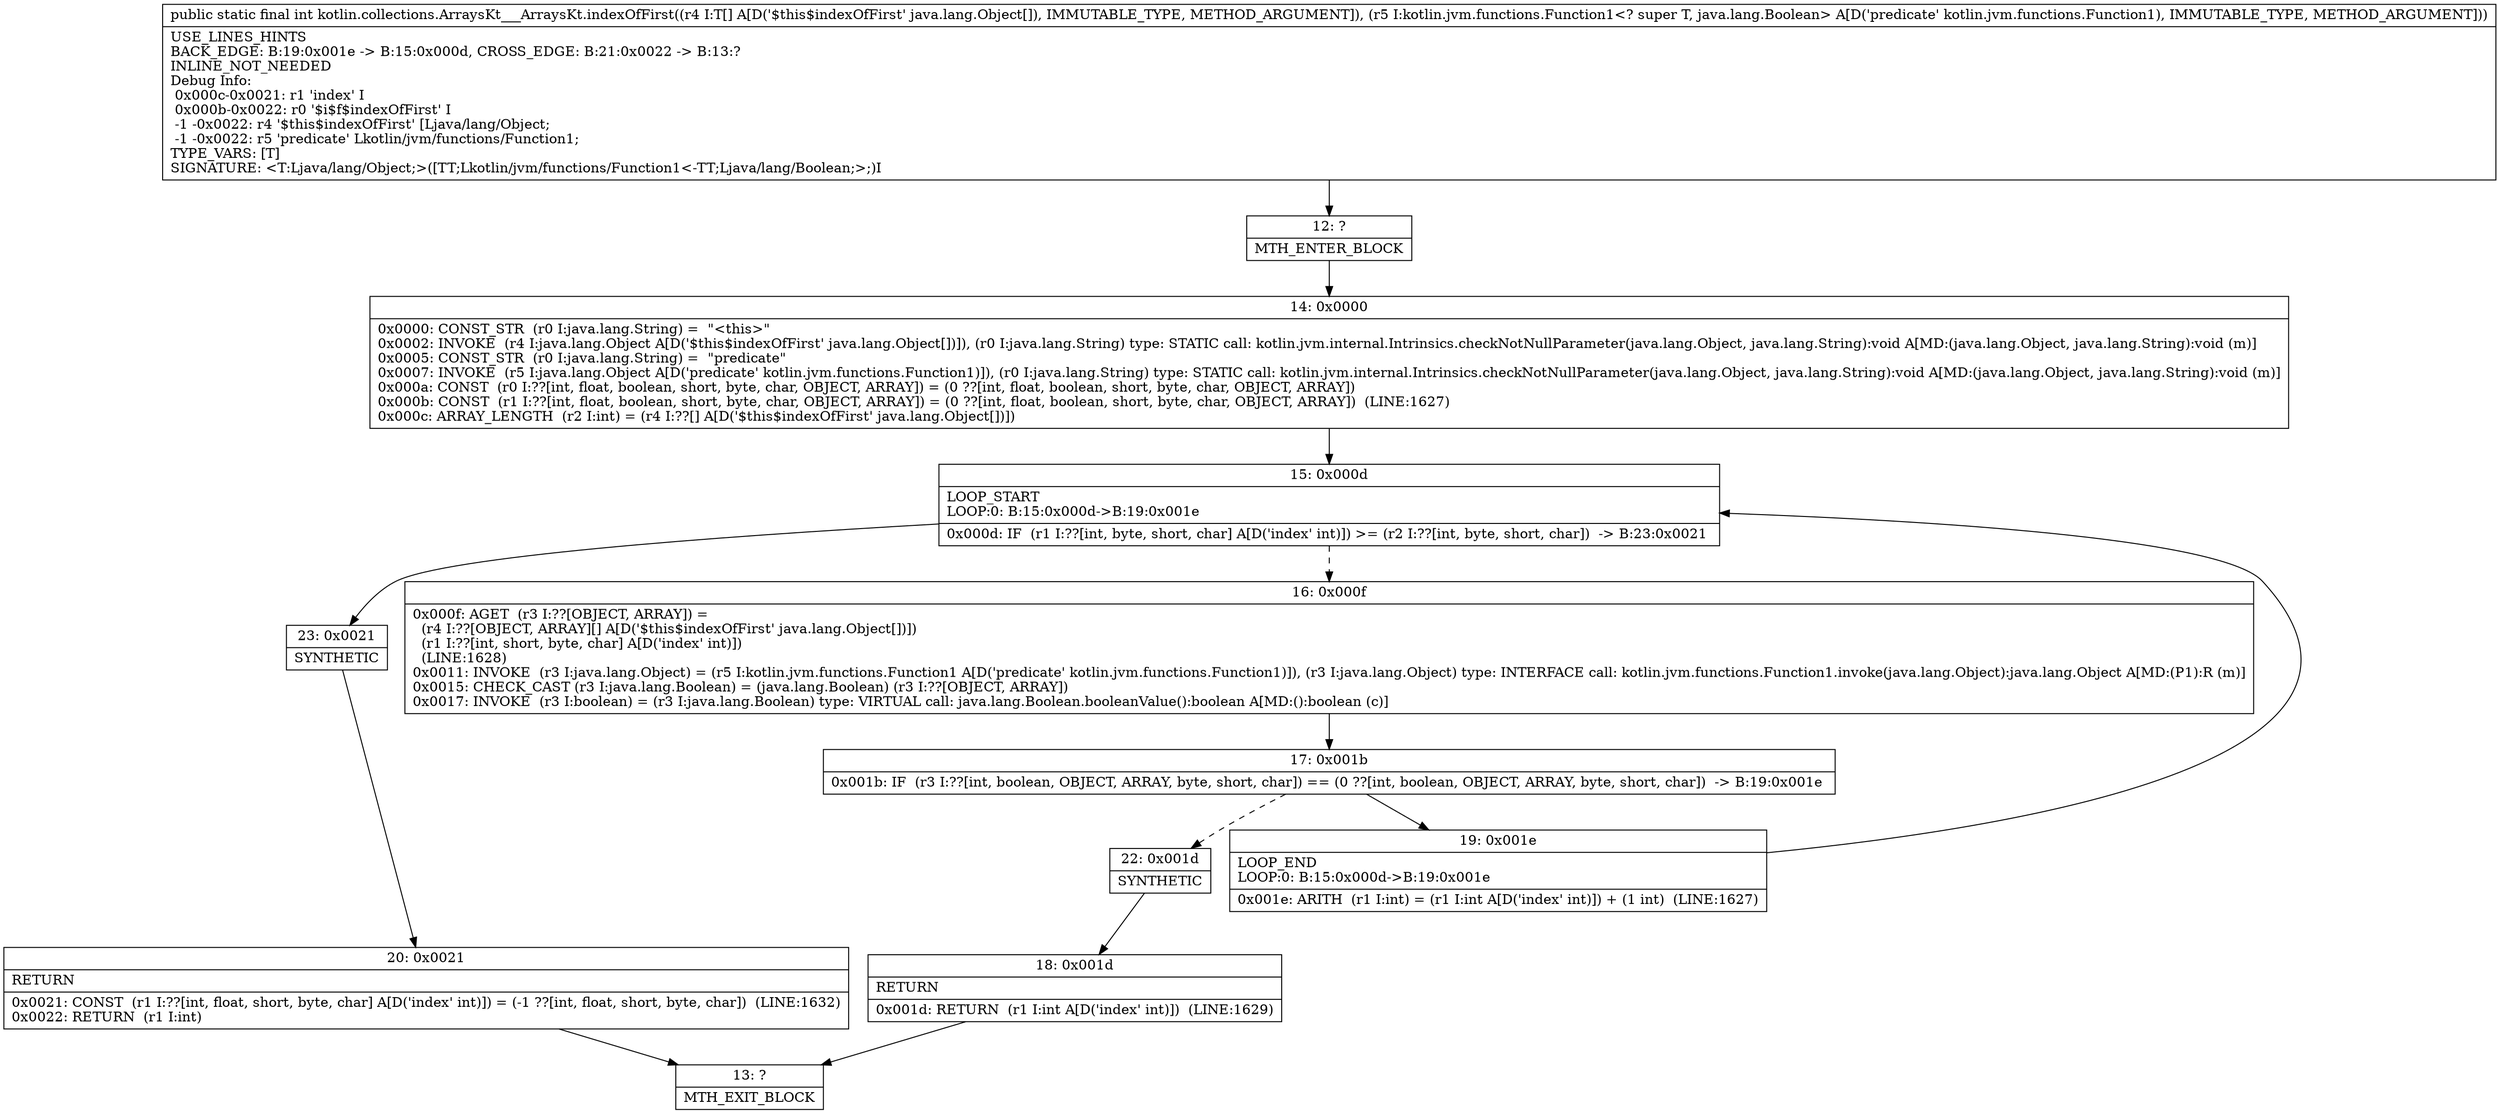 digraph "CFG forkotlin.collections.ArraysKt___ArraysKt.indexOfFirst([Ljava\/lang\/Object;Lkotlin\/jvm\/functions\/Function1;)I" {
Node_12 [shape=record,label="{12\:\ ?|MTH_ENTER_BLOCK\l}"];
Node_14 [shape=record,label="{14\:\ 0x0000|0x0000: CONST_STR  (r0 I:java.lang.String) =  \"\<this\>\" \l0x0002: INVOKE  (r4 I:java.lang.Object A[D('$this$indexOfFirst' java.lang.Object[])]), (r0 I:java.lang.String) type: STATIC call: kotlin.jvm.internal.Intrinsics.checkNotNullParameter(java.lang.Object, java.lang.String):void A[MD:(java.lang.Object, java.lang.String):void (m)]\l0x0005: CONST_STR  (r0 I:java.lang.String) =  \"predicate\" \l0x0007: INVOKE  (r5 I:java.lang.Object A[D('predicate' kotlin.jvm.functions.Function1)]), (r0 I:java.lang.String) type: STATIC call: kotlin.jvm.internal.Intrinsics.checkNotNullParameter(java.lang.Object, java.lang.String):void A[MD:(java.lang.Object, java.lang.String):void (m)]\l0x000a: CONST  (r0 I:??[int, float, boolean, short, byte, char, OBJECT, ARRAY]) = (0 ??[int, float, boolean, short, byte, char, OBJECT, ARRAY]) \l0x000b: CONST  (r1 I:??[int, float, boolean, short, byte, char, OBJECT, ARRAY]) = (0 ??[int, float, boolean, short, byte, char, OBJECT, ARRAY])  (LINE:1627)\l0x000c: ARRAY_LENGTH  (r2 I:int) = (r4 I:??[] A[D('$this$indexOfFirst' java.lang.Object[])]) \l}"];
Node_15 [shape=record,label="{15\:\ 0x000d|LOOP_START\lLOOP:0: B:15:0x000d\-\>B:19:0x001e\l|0x000d: IF  (r1 I:??[int, byte, short, char] A[D('index' int)]) \>= (r2 I:??[int, byte, short, char])  \-\> B:23:0x0021 \l}"];
Node_16 [shape=record,label="{16\:\ 0x000f|0x000f: AGET  (r3 I:??[OBJECT, ARRAY]) = \l  (r4 I:??[OBJECT, ARRAY][] A[D('$this$indexOfFirst' java.lang.Object[])])\l  (r1 I:??[int, short, byte, char] A[D('index' int)])\l  (LINE:1628)\l0x0011: INVOKE  (r3 I:java.lang.Object) = (r5 I:kotlin.jvm.functions.Function1 A[D('predicate' kotlin.jvm.functions.Function1)]), (r3 I:java.lang.Object) type: INTERFACE call: kotlin.jvm.functions.Function1.invoke(java.lang.Object):java.lang.Object A[MD:(P1):R (m)]\l0x0015: CHECK_CAST (r3 I:java.lang.Boolean) = (java.lang.Boolean) (r3 I:??[OBJECT, ARRAY]) \l0x0017: INVOKE  (r3 I:boolean) = (r3 I:java.lang.Boolean) type: VIRTUAL call: java.lang.Boolean.booleanValue():boolean A[MD:():boolean (c)]\l}"];
Node_17 [shape=record,label="{17\:\ 0x001b|0x001b: IF  (r3 I:??[int, boolean, OBJECT, ARRAY, byte, short, char]) == (0 ??[int, boolean, OBJECT, ARRAY, byte, short, char])  \-\> B:19:0x001e \l}"];
Node_19 [shape=record,label="{19\:\ 0x001e|LOOP_END\lLOOP:0: B:15:0x000d\-\>B:19:0x001e\l|0x001e: ARITH  (r1 I:int) = (r1 I:int A[D('index' int)]) + (1 int)  (LINE:1627)\l}"];
Node_22 [shape=record,label="{22\:\ 0x001d|SYNTHETIC\l}"];
Node_18 [shape=record,label="{18\:\ 0x001d|RETURN\l|0x001d: RETURN  (r1 I:int A[D('index' int)])  (LINE:1629)\l}"];
Node_13 [shape=record,label="{13\:\ ?|MTH_EXIT_BLOCK\l}"];
Node_23 [shape=record,label="{23\:\ 0x0021|SYNTHETIC\l}"];
Node_20 [shape=record,label="{20\:\ 0x0021|RETURN\l|0x0021: CONST  (r1 I:??[int, float, short, byte, char] A[D('index' int)]) = (\-1 ??[int, float, short, byte, char])  (LINE:1632)\l0x0022: RETURN  (r1 I:int) \l}"];
MethodNode[shape=record,label="{public static final int kotlin.collections.ArraysKt___ArraysKt.indexOfFirst((r4 I:T[] A[D('$this$indexOfFirst' java.lang.Object[]), IMMUTABLE_TYPE, METHOD_ARGUMENT]), (r5 I:kotlin.jvm.functions.Function1\<? super T, java.lang.Boolean\> A[D('predicate' kotlin.jvm.functions.Function1), IMMUTABLE_TYPE, METHOD_ARGUMENT]))  | USE_LINES_HINTS\lBACK_EDGE: B:19:0x001e \-\> B:15:0x000d, CROSS_EDGE: B:21:0x0022 \-\> B:13:?\lINLINE_NOT_NEEDED\lDebug Info:\l  0x000c\-0x0021: r1 'index' I\l  0x000b\-0x0022: r0 '$i$f$indexOfFirst' I\l  \-1 \-0x0022: r4 '$this$indexOfFirst' [Ljava\/lang\/Object;\l  \-1 \-0x0022: r5 'predicate' Lkotlin\/jvm\/functions\/Function1;\lTYPE_VARS: [T]\lSIGNATURE: \<T:Ljava\/lang\/Object;\>([TT;Lkotlin\/jvm\/functions\/Function1\<\-TT;Ljava\/lang\/Boolean;\>;)I\l}"];
MethodNode -> Node_12;Node_12 -> Node_14;
Node_14 -> Node_15;
Node_15 -> Node_16[style=dashed];
Node_15 -> Node_23;
Node_16 -> Node_17;
Node_17 -> Node_19;
Node_17 -> Node_22[style=dashed];
Node_19 -> Node_15;
Node_22 -> Node_18;
Node_18 -> Node_13;
Node_23 -> Node_20;
Node_20 -> Node_13;
}


